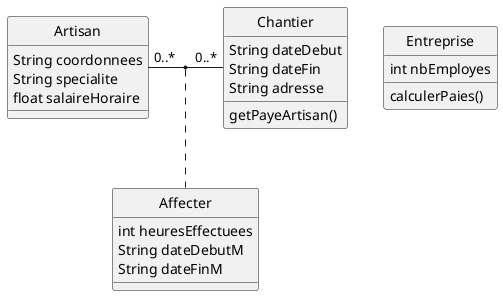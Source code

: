 @startuml DC
class Entreprise {
    int nbEmployes
    calculerPaies()
}
class Chantier {
    String dateDebut
    String dateFin
    String adresse
    getPayeArtisan()
}
class Artisan {
    String coordonnees
    String specialite
    float salaireHoraire
}
class Affecter {
    int heuresEffectuees
    String dateDebutM
    String dateFinM
}
Artisan "0..*" - "0..*" Chantier    
(Artisan, Chantier) .. Affecter

hide circle
@enduml